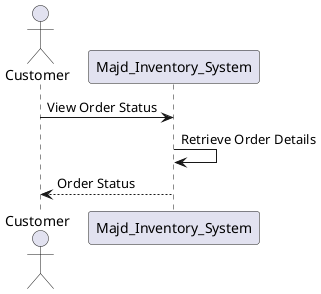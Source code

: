 
@startuml view_order_status

actor Customer
participant "Majd_Inventory_System" as System

Customer -> System: View Order Status
System -> System: Retrieve Order Details
System --> Customer: Order Status

@enduml
